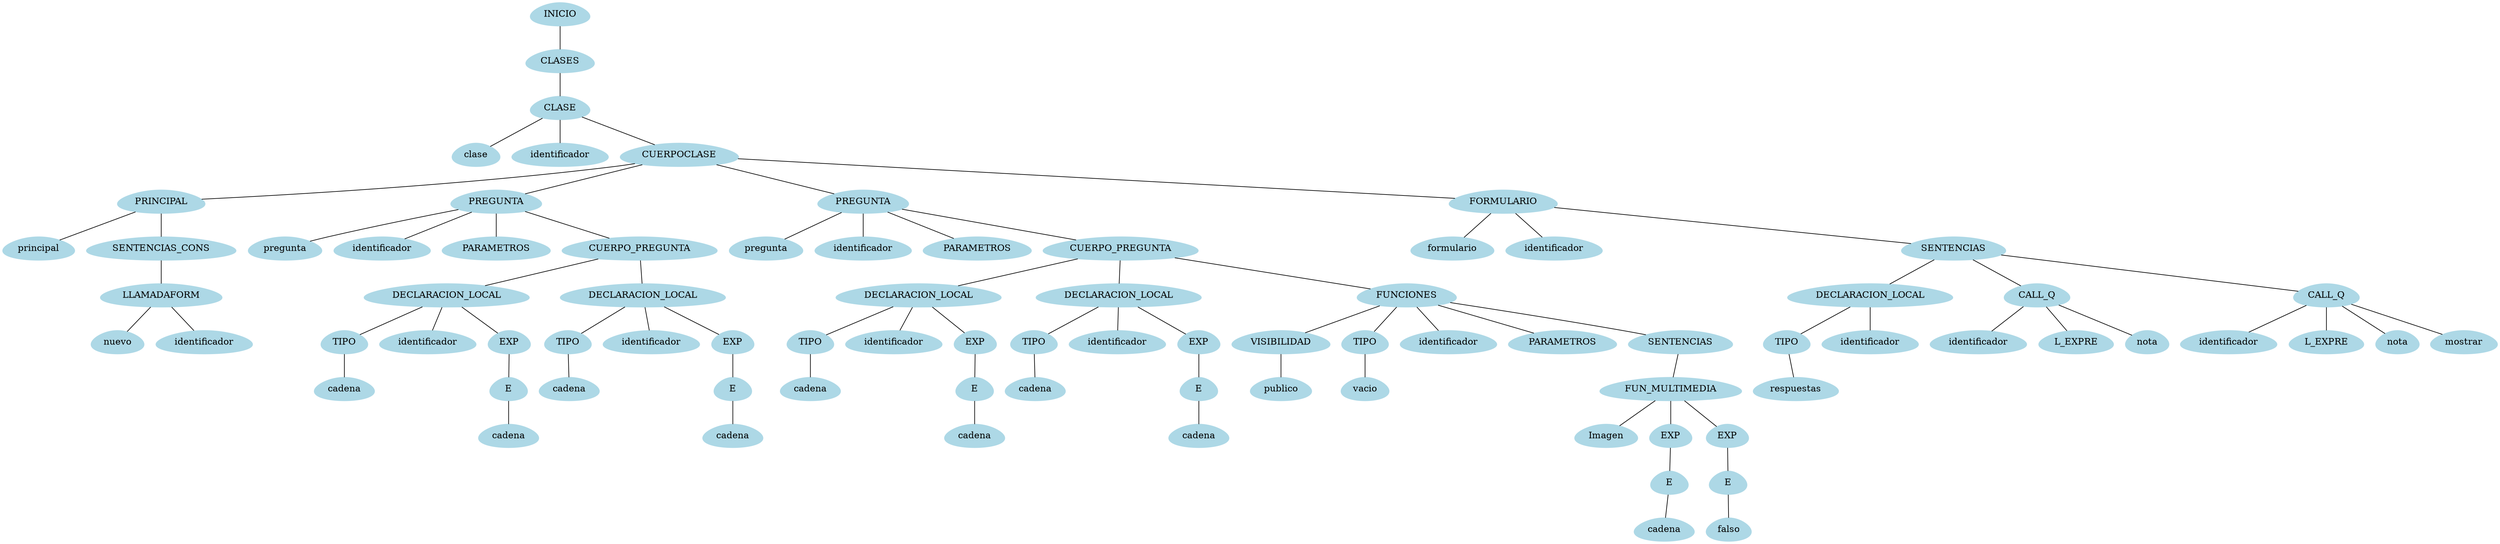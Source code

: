 Graph G {node [shape = egg];node0[label = "INICIO", style = filled, color = lightblue];
node1[label = "CLASES", style = filled, color = lightblue];
node2[label = "CLASE", style = filled, color = lightblue];
node3[label = "clase", style = filled, color = lightblue];
node4[label = "identificador", style = filled, color = lightblue];
node5[label = "CUERPOCLASE", style = filled, color = lightblue];
node6[label = "PRINCIPAL", style = filled, color = lightblue];
node7[label = "principal", style = filled, color = lightblue];
node8[label = "SENTENCIAS_CONS", style = filled, color = lightblue];
node9[label = "LLAMADAFORM", style = filled, color = lightblue];
node10[label = "nuevo", style = filled, color = lightblue];
node11[label = "identificador", style = filled, color = lightblue];
node12[label = "PREGUNTA", style = filled, color = lightblue];
node13[label = "pregunta", style = filled, color = lightblue];
node14[label = "identificador", style = filled, color = lightblue];
node15[label = "PARAMETROS", style = filled, color = lightblue];
node16[label = "CUERPO_PREGUNTA", style = filled, color = lightblue];
node17[label = "DECLARACION_LOCAL", style = filled, color = lightblue];
node18[label = "TIPO", style = filled, color = lightblue];
node19[label = "cadena", style = filled, color = lightblue];
node20[label = "identificador", style = filled, color = lightblue];
node21[label = "EXP", style = filled, color = lightblue];
node22[label = "E", style = filled, color = lightblue];
node23[label = "cadena", style = filled, color = lightblue];
node24[label = "DECLARACION_LOCAL", style = filled, color = lightblue];
node25[label = "TIPO", style = filled, color = lightblue];
node26[label = "cadena", style = filled, color = lightblue];
node27[label = "identificador", style = filled, color = lightblue];
node28[label = "EXP", style = filled, color = lightblue];
node29[label = "E", style = filled, color = lightblue];
node30[label = "cadena", style = filled, color = lightblue];
node31[label = "PREGUNTA", style = filled, color = lightblue];
node32[label = "pregunta", style = filled, color = lightblue];
node33[label = "identificador", style = filled, color = lightblue];
node34[label = "PARAMETROS", style = filled, color = lightblue];
node35[label = "CUERPO_PREGUNTA", style = filled, color = lightblue];
node36[label = "DECLARACION_LOCAL", style = filled, color = lightblue];
node37[label = "TIPO", style = filled, color = lightblue];
node38[label = "cadena", style = filled, color = lightblue];
node39[label = "identificador", style = filled, color = lightblue];
node40[label = "EXP", style = filled, color = lightblue];
node41[label = "E", style = filled, color = lightblue];
node42[label = "cadena", style = filled, color = lightblue];
node43[label = "DECLARACION_LOCAL", style = filled, color = lightblue];
node44[label = "TIPO", style = filled, color = lightblue];
node45[label = "cadena", style = filled, color = lightblue];
node46[label = "identificador", style = filled, color = lightblue];
node47[label = "EXP", style = filled, color = lightblue];
node48[label = "E", style = filled, color = lightblue];
node49[label = "cadena", style = filled, color = lightblue];
node50[label = "FUNCIONES", style = filled, color = lightblue];
node51[label = "VISIBILIDAD", style = filled, color = lightblue];
node52[label = "publico", style = filled, color = lightblue];
node53[label = "TIPO", style = filled, color = lightblue];
node54[label = "vacio", style = filled, color = lightblue];
node55[label = "identificador", style = filled, color = lightblue];
node56[label = "PARAMETROS", style = filled, color = lightblue];
node57[label = "SENTENCIAS", style = filled, color = lightblue];
node58[label = "FUN_MULTIMEDIA", style = filled, color = lightblue];
node59[label = "Imagen", style = filled, color = lightblue];
node60[label = "EXP", style = filled, color = lightblue];
node61[label = "E", style = filled, color = lightblue];
node62[label = "cadena", style = filled, color = lightblue];
node63[label = "EXP", style = filled, color = lightblue];
node64[label = "E", style = filled, color = lightblue];
node65[label = "falso", style = filled, color = lightblue];
node66[label = "FORMULARIO", style = filled, color = lightblue];
node67[label = "formulario", style = filled, color = lightblue];
node68[label = "identificador", style = filled, color = lightblue];
node69[label = "SENTENCIAS", style = filled, color = lightblue];
node70[label = "DECLARACION_LOCAL", style = filled, color = lightblue];
node71[label = "TIPO", style = filled, color = lightblue];
node72[label = "respuestas", style = filled, color = lightblue];
node73[label = "identificador", style = filled, color = lightblue];
node74[label = "CALL_Q", style = filled, color = lightblue];
node75[label = "identificador", style = filled, color = lightblue];
node76[label = "L_EXPRE", style = filled, color = lightblue];
node77[label = "nota", style = filled, color = lightblue];
node78[label = "CALL_Q", style = filled, color = lightblue];
node79[label = "identificador", style = filled, color = lightblue];
node80[label = "L_EXPRE", style = filled, color = lightblue];
node81[label = "nota", style = filled, color = lightblue];
node82[label = "mostrar", style = filled, color = lightblue];
"node0"--"node1"
"node1"--"node2"
"node2"--"node3"
"node2"--"node4"
"node2"--"node5"
"node5"--"node6"
"node6"--"node7"
"node6"--"node8"
"node8"--"node9"
"node9"--"node10"
"node9"--"node11"
"node5"--"node12"
"node12"--"node13"
"node12"--"node14"
"node12"--"node15"
"node12"--"node16"
"node16"--"node17"
"node17"--"node18"
"node18"--"node19"
"node17"--"node20"
"node17"--"node21"
"node21"--"node22"
"node22"--"node23"
"node16"--"node24"
"node24"--"node25"
"node25"--"node26"
"node24"--"node27"
"node24"--"node28"
"node28"--"node29"
"node29"--"node30"
"node5"--"node31"
"node31"--"node32"
"node31"--"node33"
"node31"--"node34"
"node31"--"node35"
"node35"--"node36"
"node36"--"node37"
"node37"--"node38"
"node36"--"node39"
"node36"--"node40"
"node40"--"node41"
"node41"--"node42"
"node35"--"node43"
"node43"--"node44"
"node44"--"node45"
"node43"--"node46"
"node43"--"node47"
"node47"--"node48"
"node48"--"node49"
"node35"--"node50"
"node50"--"node51"
"node51"--"node52"
"node50"--"node53"
"node53"--"node54"
"node50"--"node55"
"node50"--"node56"
"node50"--"node57"
"node57"--"node58"
"node58"--"node59"
"node58"--"node60"
"node60"--"node61"
"node61"--"node62"
"node58"--"node63"
"node63"--"node64"
"node64"--"node65"
"node5"--"node66"
"node66"--"node67"
"node66"--"node68"
"node66"--"node69"
"node69"--"node70"
"node70"--"node71"
"node71"--"node72"
"node70"--"node73"
"node69"--"node74"
"node74"--"node75"
"node74"--"node76"
"node74"--"node77"
"node69"--"node78"
"node78"--"node79"
"node78"--"node80"
"node78"--"node81"
"node78"--"node82"
}